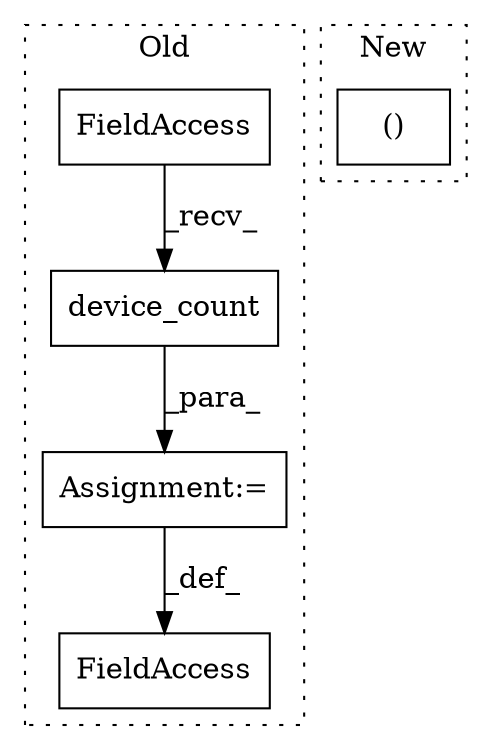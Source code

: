 digraph G {
subgraph cluster0 {
1 [label="device_count" a="32" s="1490" l="14" shape="box"];
3 [label="FieldAccess" a="22" s="1479" l="10" shape="box"];
4 [label="Assignment:=" a="7" s="1478" l="1" shape="box"];
5 [label="FieldAccess" a="22" s="1470" l="8" shape="box"];
label = "Old";
style="dotted";
}
subgraph cluster1 {
2 [label="()" a="106" s="1377" l="29" shape="box"];
label = "New";
style="dotted";
}
1 -> 4 [label="_para_"];
3 -> 1 [label="_recv_"];
4 -> 5 [label="_def_"];
}